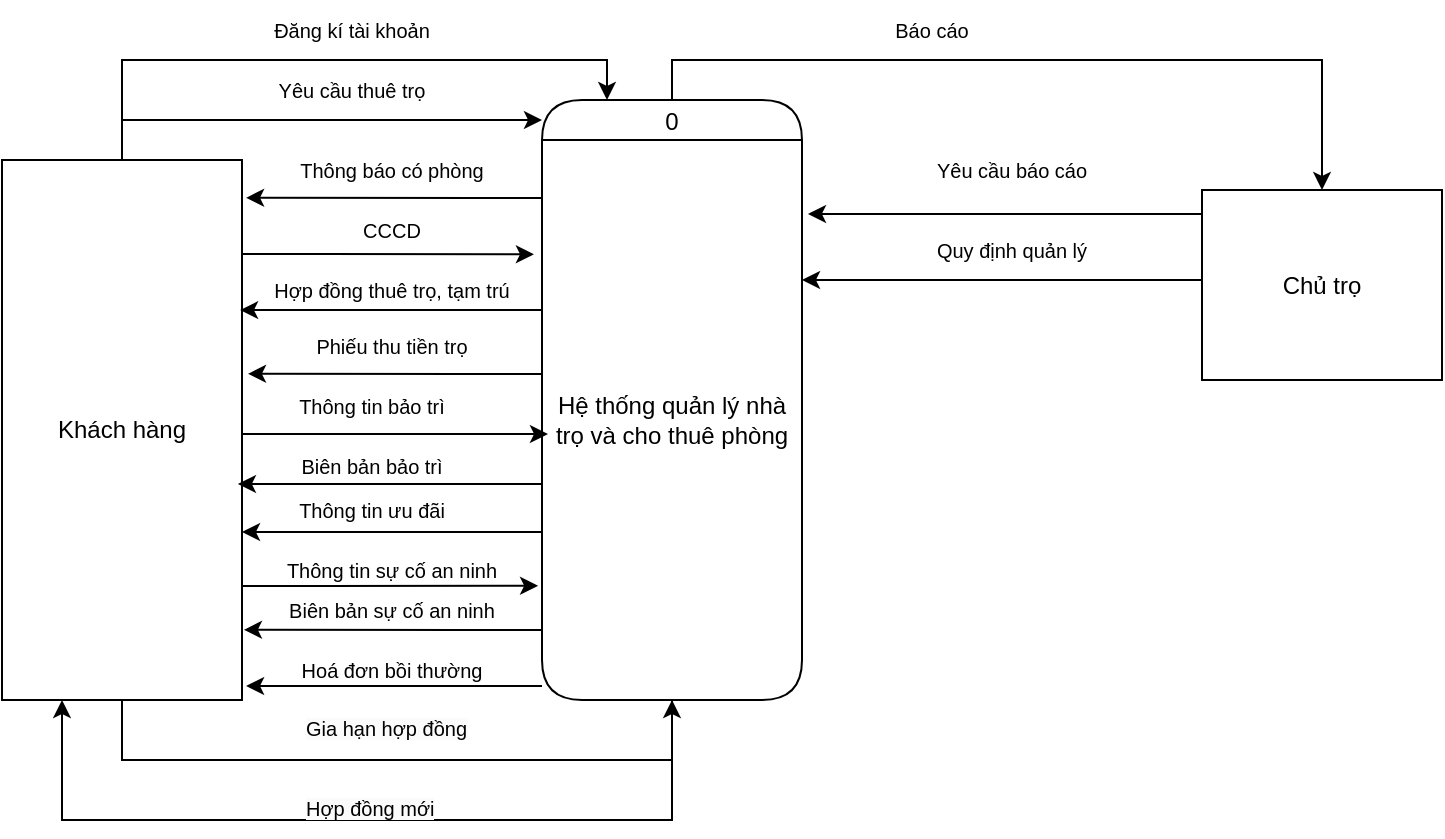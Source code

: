 <mxfile version="24.7.12">
  <diagram name="Page-1" id="1-PDTTjR8IbRFq6GqAo9">
    <mxGraphModel dx="607" dy="299" grid="1" gridSize="10" guides="1" tooltips="1" connect="1" arrows="1" fold="1" page="1" pageScale="1" pageWidth="850" pageHeight="1100" math="0" shadow="0">
      <root>
        <mxCell id="0" />
        <mxCell id="1" parent="0" />
        <mxCell id="Hd2BUngUZogWkRApmf84-19" style="edgeStyle=orthogonalEdgeStyle;rounded=0;orthogonalLoop=1;jettySize=auto;html=1;entryX=0.25;entryY=0;entryDx=0;entryDy=0;" parent="1" source="Hd2BUngUZogWkRApmf84-1" target="Hd2BUngUZogWkRApmf84-4" edge="1">
          <mxGeometry relative="1" as="geometry">
            <Array as="points">
              <mxPoint x="100" y="130" />
              <mxPoint x="343" y="130" />
            </Array>
          </mxGeometry>
        </mxCell>
        <mxCell id="Hd2BUngUZogWkRApmf84-29" style="edgeStyle=orthogonalEdgeStyle;rounded=0;orthogonalLoop=1;jettySize=auto;html=1;" parent="1" source="Hd2BUngUZogWkRApmf84-1" target="Hd2BUngUZogWkRApmf84-4" edge="1">
          <mxGeometry relative="1" as="geometry">
            <Array as="points">
              <mxPoint x="100" y="160" />
            </Array>
          </mxGeometry>
        </mxCell>
        <mxCell id="Hd2BUngUZogWkRApmf84-53" style="edgeStyle=orthogonalEdgeStyle;rounded=0;orthogonalLoop=1;jettySize=auto;html=1;entryX=0.5;entryY=1;entryDx=0;entryDy=0;" parent="1" source="Hd2BUngUZogWkRApmf84-1" target="Hd2BUngUZogWkRApmf84-5" edge="1">
          <mxGeometry relative="1" as="geometry">
            <Array as="points">
              <mxPoint x="100" y="480" />
              <mxPoint x="375" y="480" />
            </Array>
          </mxGeometry>
        </mxCell>
        <mxCell id="Hd2BUngUZogWkRApmf84-1" value="Khách hàng" style="rounded=0;whiteSpace=wrap;html=1;" parent="1" vertex="1">
          <mxGeometry x="40" y="180" width="120" height="270" as="geometry" />
        </mxCell>
        <mxCell id="Hd2BUngUZogWkRApmf84-27" style="edgeStyle=orthogonalEdgeStyle;rounded=0;orthogonalLoop=1;jettySize=auto;html=1;entryX=1;entryY=0.25;entryDx=0;entryDy=0;" parent="1" source="Hd2BUngUZogWkRApmf84-2" target="Hd2BUngUZogWkRApmf84-5" edge="1">
          <mxGeometry relative="1" as="geometry">
            <Array as="points">
              <mxPoint x="590" y="240" />
              <mxPoint x="590" y="240" />
            </Array>
          </mxGeometry>
        </mxCell>
        <mxCell id="Hd2BUngUZogWkRApmf84-2" value="Chủ trọ" style="rounded=0;whiteSpace=wrap;html=1;" parent="1" vertex="1">
          <mxGeometry x="640" y="195" width="120" height="95" as="geometry" />
        </mxCell>
        <mxCell id="Hd2BUngUZogWkRApmf84-23" style="edgeStyle=orthogonalEdgeStyle;rounded=0;orthogonalLoop=1;jettySize=auto;html=1;entryX=0.5;entryY=0;entryDx=0;entryDy=0;" parent="1" source="Hd2BUngUZogWkRApmf84-4" target="Hd2BUngUZogWkRApmf84-2" edge="1">
          <mxGeometry relative="1" as="geometry">
            <Array as="points">
              <mxPoint x="375" y="130" />
              <mxPoint x="700" y="130" />
            </Array>
          </mxGeometry>
        </mxCell>
        <mxCell id="Hd2BUngUZogWkRApmf84-4" value="0" style="swimlane;fontStyle=0;childLayout=stackLayout;horizontal=1;startSize=20;fillColor=#ffffff;horizontalStack=0;resizeParent=1;resizeParentMax=0;resizeLast=0;collapsible=0;marginBottom=0;swimlaneFillColor=#ffffff;rounded=1;glass=0;arcSize=50;" parent="1" vertex="1">
          <mxGeometry x="310" y="150" width="130" height="300" as="geometry" />
        </mxCell>
        <mxCell id="Hd2BUngUZogWkRApmf84-5" value="Hệ thống quản lý nhà trọ và cho thuê phòng" style="text;html=1;align=center;verticalAlign=middle;whiteSpace=wrap;rounded=0;" parent="Hd2BUngUZogWkRApmf84-4" vertex="1">
          <mxGeometry y="20" width="130" height="280" as="geometry" />
        </mxCell>
        <mxCell id="Hd2BUngUZogWkRApmf84-9" value="&lt;font style=&quot;font-size: 10px;&quot;&gt;Yêu cầu báo cáo&lt;/font&gt;" style="text;html=1;align=center;verticalAlign=middle;whiteSpace=wrap;rounded=0;" parent="1" vertex="1">
          <mxGeometry x="480" y="170" width="130" height="30" as="geometry" />
        </mxCell>
        <mxCell id="Hd2BUngUZogWkRApmf84-10" value="&lt;font style=&quot;font-size: 10px;&quot;&gt;Quy định quản lý&lt;/font&gt;" style="text;html=1;align=center;verticalAlign=middle;whiteSpace=wrap;rounded=0;" parent="1" vertex="1">
          <mxGeometry x="480" y="210" width="130" height="30" as="geometry" />
        </mxCell>
        <mxCell id="Hd2BUngUZogWkRApmf84-13" value="&lt;font style=&quot;font-size: 10px;&quot;&gt;Báo cáo&lt;/font&gt;" style="text;html=1;align=center;verticalAlign=middle;whiteSpace=wrap;rounded=0;" parent="1" vertex="1">
          <mxGeometry x="440" y="100" width="130" height="30" as="geometry" />
        </mxCell>
        <mxCell id="Hd2BUngUZogWkRApmf84-17" value="&lt;span style=&quot;font-size: 10px;&quot;&gt;Đăng kí tài khoản&lt;/span&gt;" style="text;html=1;align=center;verticalAlign=middle;whiteSpace=wrap;rounded=0;" parent="1" vertex="1">
          <mxGeometry x="150" y="100" width="130" height="30" as="geometry" />
        </mxCell>
        <mxCell id="Hd2BUngUZogWkRApmf84-22" value="&lt;span style=&quot;font-size: 10px;&quot;&gt;Yêu cầu thuê trọ&lt;/span&gt;" style="text;html=1;align=center;verticalAlign=middle;whiteSpace=wrap;rounded=0;" parent="1" vertex="1">
          <mxGeometry x="135" y="130" width="160" height="30" as="geometry" />
        </mxCell>
        <mxCell id="Hd2BUngUZogWkRApmf84-28" style="edgeStyle=orthogonalEdgeStyle;rounded=0;orthogonalLoop=1;jettySize=auto;html=1;entryX=1.023;entryY=0.132;entryDx=0;entryDy=0;entryPerimeter=0;" parent="1" source="Hd2BUngUZogWkRApmf84-2" target="Hd2BUngUZogWkRApmf84-5" edge="1">
          <mxGeometry relative="1" as="geometry">
            <Array as="points">
              <mxPoint x="590" y="207" />
              <mxPoint x="590" y="207" />
            </Array>
          </mxGeometry>
        </mxCell>
        <mxCell id="Hd2BUngUZogWkRApmf84-30" style="edgeStyle=orthogonalEdgeStyle;rounded=0;orthogonalLoop=1;jettySize=auto;html=1;entryX=1.017;entryY=0.07;entryDx=0;entryDy=0;entryPerimeter=0;" parent="1" source="Hd2BUngUZogWkRApmf84-5" target="Hd2BUngUZogWkRApmf84-1" edge="1">
          <mxGeometry relative="1" as="geometry">
            <Array as="points">
              <mxPoint x="280" y="199" />
              <mxPoint x="280" y="199" />
            </Array>
          </mxGeometry>
        </mxCell>
        <mxCell id="Hd2BUngUZogWkRApmf84-31" value="&lt;span style=&quot;font-size: 10px;&quot;&gt;Thông báo có phòng&lt;/span&gt;" style="text;html=1;align=center;verticalAlign=middle;whiteSpace=wrap;rounded=0;" parent="1" vertex="1">
          <mxGeometry x="170" y="170" width="130" height="30" as="geometry" />
        </mxCell>
        <mxCell id="Hd2BUngUZogWkRApmf84-32" style="edgeStyle=orthogonalEdgeStyle;rounded=0;orthogonalLoop=1;jettySize=auto;html=1;entryX=-0.031;entryY=0.204;entryDx=0;entryDy=0;entryPerimeter=0;" parent="1" source="Hd2BUngUZogWkRApmf84-1" target="Hd2BUngUZogWkRApmf84-5" edge="1">
          <mxGeometry relative="1" as="geometry">
            <Array as="points">
              <mxPoint x="200" y="227" />
              <mxPoint x="200" y="227" />
            </Array>
          </mxGeometry>
        </mxCell>
        <mxCell id="Hd2BUngUZogWkRApmf84-33" value="&lt;span style=&quot;font-size: 10px;&quot;&gt;CCCD&lt;/span&gt;" style="text;html=1;align=center;verticalAlign=middle;whiteSpace=wrap;rounded=0;" parent="1" vertex="1">
          <mxGeometry x="170" y="200" width="130" height="30" as="geometry" />
        </mxCell>
        <mxCell id="Hd2BUngUZogWkRApmf84-34" style="edgeStyle=orthogonalEdgeStyle;rounded=0;orthogonalLoop=1;jettySize=auto;html=1;entryX=0.992;entryY=0.278;entryDx=0;entryDy=0;entryPerimeter=0;" parent="1" source="Hd2BUngUZogWkRApmf84-5" target="Hd2BUngUZogWkRApmf84-1" edge="1">
          <mxGeometry relative="1" as="geometry">
            <Array as="points">
              <mxPoint x="280" y="255" />
              <mxPoint x="280" y="255" />
            </Array>
          </mxGeometry>
        </mxCell>
        <mxCell id="Hd2BUngUZogWkRApmf84-35" value="&lt;span style=&quot;font-size: 10px;&quot;&gt;Hợp đồng thuê trọ, tạm trú&lt;/span&gt;" style="text;html=1;align=center;verticalAlign=middle;whiteSpace=wrap;rounded=0;" parent="1" vertex="1">
          <mxGeometry x="170" y="230" width="130" height="30" as="geometry" />
        </mxCell>
        <mxCell id="Hd2BUngUZogWkRApmf84-37" style="edgeStyle=orthogonalEdgeStyle;rounded=0;orthogonalLoop=1;jettySize=auto;html=1;entryX=1.025;entryY=0.396;entryDx=0;entryDy=0;entryPerimeter=0;" parent="1" source="Hd2BUngUZogWkRApmf84-5" target="Hd2BUngUZogWkRApmf84-1" edge="1">
          <mxGeometry relative="1" as="geometry">
            <Array as="points">
              <mxPoint x="270" y="287" />
              <mxPoint x="270" y="287" />
            </Array>
          </mxGeometry>
        </mxCell>
        <mxCell id="Hd2BUngUZogWkRApmf84-38" value="&lt;span style=&quot;font-size: 10px;&quot;&gt;Phiếu thu tiền trọ&lt;/span&gt;" style="text;html=1;align=center;verticalAlign=middle;whiteSpace=wrap;rounded=0;" parent="1" vertex="1">
          <mxGeometry x="170" y="257.5" width="130" height="30" as="geometry" />
        </mxCell>
        <mxCell id="Hd2BUngUZogWkRApmf84-40" style="edgeStyle=orthogonalEdgeStyle;rounded=0;orthogonalLoop=1;jettySize=auto;html=1;entryX=0.023;entryY=0.525;entryDx=0;entryDy=0;entryPerimeter=0;" parent="1" source="Hd2BUngUZogWkRApmf84-1" target="Hd2BUngUZogWkRApmf84-5" edge="1">
          <mxGeometry relative="1" as="geometry">
            <Array as="points">
              <mxPoint x="190" y="317" />
              <mxPoint x="190" y="317" />
            </Array>
          </mxGeometry>
        </mxCell>
        <mxCell id="Hd2BUngUZogWkRApmf84-41" value="&lt;span style=&quot;font-size: 10px;&quot;&gt;Thông tin bảo trì&lt;/span&gt;" style="text;html=1;align=center;verticalAlign=middle;whiteSpace=wrap;rounded=0;" parent="1" vertex="1">
          <mxGeometry x="170" y="287.5" width="110" height="30" as="geometry" />
        </mxCell>
        <mxCell id="Hd2BUngUZogWkRApmf84-42" style="edgeStyle=orthogonalEdgeStyle;rounded=0;orthogonalLoop=1;jettySize=auto;html=1;entryX=0.983;entryY=0.6;entryDx=0;entryDy=0;entryPerimeter=0;" parent="1" source="Hd2BUngUZogWkRApmf84-5" target="Hd2BUngUZogWkRApmf84-1" edge="1">
          <mxGeometry relative="1" as="geometry">
            <Array as="points">
              <mxPoint x="280" y="342" />
              <mxPoint x="280" y="342" />
            </Array>
          </mxGeometry>
        </mxCell>
        <mxCell id="Hd2BUngUZogWkRApmf84-43" value="&lt;span style=&quot;font-size: 10px;&quot;&gt;Biên bản bảo trì&lt;/span&gt;" style="text;html=1;align=center;verticalAlign=middle;whiteSpace=wrap;rounded=0;" parent="1" vertex="1">
          <mxGeometry x="170" y="317.5" width="110" height="30" as="geometry" />
        </mxCell>
        <mxCell id="Hd2BUngUZogWkRApmf84-44" style="edgeStyle=orthogonalEdgeStyle;rounded=0;orthogonalLoop=1;jettySize=auto;html=1;" parent="1" source="Hd2BUngUZogWkRApmf84-5" edge="1">
          <mxGeometry relative="1" as="geometry">
            <mxPoint x="160" y="366" as="targetPoint" />
            <Array as="points">
              <mxPoint x="280" y="366" />
              <mxPoint x="280" y="366" />
            </Array>
          </mxGeometry>
        </mxCell>
        <mxCell id="Hd2BUngUZogWkRApmf84-45" value="&lt;span style=&quot;font-size: 10px;&quot;&gt;Thông tin ưu đãi&lt;/span&gt;" style="text;html=1;align=center;verticalAlign=middle;whiteSpace=wrap;rounded=0;" parent="1" vertex="1">
          <mxGeometry x="170" y="340" width="110" height="30" as="geometry" />
        </mxCell>
        <mxCell id="Hd2BUngUZogWkRApmf84-47" style="edgeStyle=orthogonalEdgeStyle;rounded=0;orthogonalLoop=1;jettySize=auto;html=1;entryX=-0.015;entryY=0.796;entryDx=0;entryDy=0;entryPerimeter=0;" parent="1" source="Hd2BUngUZogWkRApmf84-1" target="Hd2BUngUZogWkRApmf84-5" edge="1">
          <mxGeometry relative="1" as="geometry">
            <Array as="points">
              <mxPoint x="200" y="393" />
              <mxPoint x="200" y="393" />
            </Array>
          </mxGeometry>
        </mxCell>
        <mxCell id="Hd2BUngUZogWkRApmf84-48" value="&lt;span style=&quot;font-size: 10px;&quot;&gt;Thông tin sự cố an ninh&lt;/span&gt;" style="text;html=1;align=center;verticalAlign=middle;whiteSpace=wrap;rounded=0;" parent="1" vertex="1">
          <mxGeometry x="180" y="370" width="110" height="30" as="geometry" />
        </mxCell>
        <mxCell id="Hd2BUngUZogWkRApmf84-49" style="edgeStyle=orthogonalEdgeStyle;rounded=0;orthogonalLoop=1;jettySize=auto;html=1;entryX=1.008;entryY=0.87;entryDx=0;entryDy=0;entryPerimeter=0;" parent="1" source="Hd2BUngUZogWkRApmf84-5" target="Hd2BUngUZogWkRApmf84-1" edge="1">
          <mxGeometry relative="1" as="geometry">
            <Array as="points">
              <mxPoint x="270" y="415" />
              <mxPoint x="270" y="415" />
            </Array>
          </mxGeometry>
        </mxCell>
        <mxCell id="Hd2BUngUZogWkRApmf84-50" value="&lt;span style=&quot;font-size: 10px;&quot;&gt;Biên bản sự cố an ninh&lt;/span&gt;" style="text;html=1;align=center;verticalAlign=middle;whiteSpace=wrap;rounded=0;" parent="1" vertex="1">
          <mxGeometry x="180" y="390" width="110" height="30" as="geometry" />
        </mxCell>
        <mxCell id="Hd2BUngUZogWkRApmf84-51" style="edgeStyle=orthogonalEdgeStyle;rounded=0;orthogonalLoop=1;jettySize=auto;html=1;entryX=1.017;entryY=0.974;entryDx=0;entryDy=0;entryPerimeter=0;" parent="1" source="Hd2BUngUZogWkRApmf84-5" target="Hd2BUngUZogWkRApmf84-1" edge="1">
          <mxGeometry relative="1" as="geometry">
            <Array as="points">
              <mxPoint x="270" y="443" />
              <mxPoint x="270" y="443" />
            </Array>
          </mxGeometry>
        </mxCell>
        <mxCell id="Hd2BUngUZogWkRApmf84-52" value="&lt;span style=&quot;font-size: 10px;&quot;&gt;Hoá đơn bồi thường&lt;/span&gt;" style="text;html=1;align=center;verticalAlign=middle;whiteSpace=wrap;rounded=0;" parent="1" vertex="1">
          <mxGeometry x="180" y="420" width="110" height="30" as="geometry" />
        </mxCell>
        <mxCell id="Hd2BUngUZogWkRApmf84-54" value="&lt;span style=&quot;color: rgb(0, 0, 0); font-family: Helvetica; font-size: 10px; font-style: normal; font-variant-ligatures: normal; font-variant-caps: normal; font-weight: 400; letter-spacing: normal; orphans: 2; text-align: center; text-indent: 0px; text-transform: none; widows: 2; word-spacing: 0px; -webkit-text-stroke-width: 0px; white-space: normal; background-color: rgb(251, 251, 251); text-decoration-thickness: initial; text-decoration-style: initial; text-decoration-color: initial; display: inline !important; float: none;&quot;&gt;Gia hạn hợp đồng&lt;/span&gt;" style="text;whiteSpace=wrap;html=1;" parent="1" vertex="1">
          <mxGeometry x="190" y="450" width="90" height="20" as="geometry" />
        </mxCell>
        <mxCell id="Hd2BUngUZogWkRApmf84-55" style="edgeStyle=orthogonalEdgeStyle;rounded=0;orthogonalLoop=1;jettySize=auto;html=1;entryX=0.25;entryY=1;entryDx=0;entryDy=0;" parent="1" source="Hd2BUngUZogWkRApmf84-5" target="Hd2BUngUZogWkRApmf84-1" edge="1">
          <mxGeometry relative="1" as="geometry">
            <Array as="points">
              <mxPoint x="375" y="510" />
              <mxPoint x="70" y="510" />
            </Array>
          </mxGeometry>
        </mxCell>
        <mxCell id="Hd2BUngUZogWkRApmf84-56" value="&lt;span style=&quot;color: rgb(0, 0, 0); font-family: Helvetica; font-size: 10px; font-style: normal; font-variant-ligatures: normal; font-variant-caps: normal; font-weight: 400; letter-spacing: normal; orphans: 2; text-align: center; text-indent: 0px; text-transform: none; widows: 2; word-spacing: 0px; -webkit-text-stroke-width: 0px; white-space: normal; background-color: rgb(251, 251, 251); text-decoration-thickness: initial; text-decoration-style: initial; text-decoration-color: initial; display: inline !important; float: none;&quot;&gt;Hợp đồng mới&lt;/span&gt;" style="text;whiteSpace=wrap;html=1;" parent="1" vertex="1">
          <mxGeometry x="190" y="490" width="90" height="20" as="geometry" />
        </mxCell>
      </root>
    </mxGraphModel>
  </diagram>
</mxfile>
